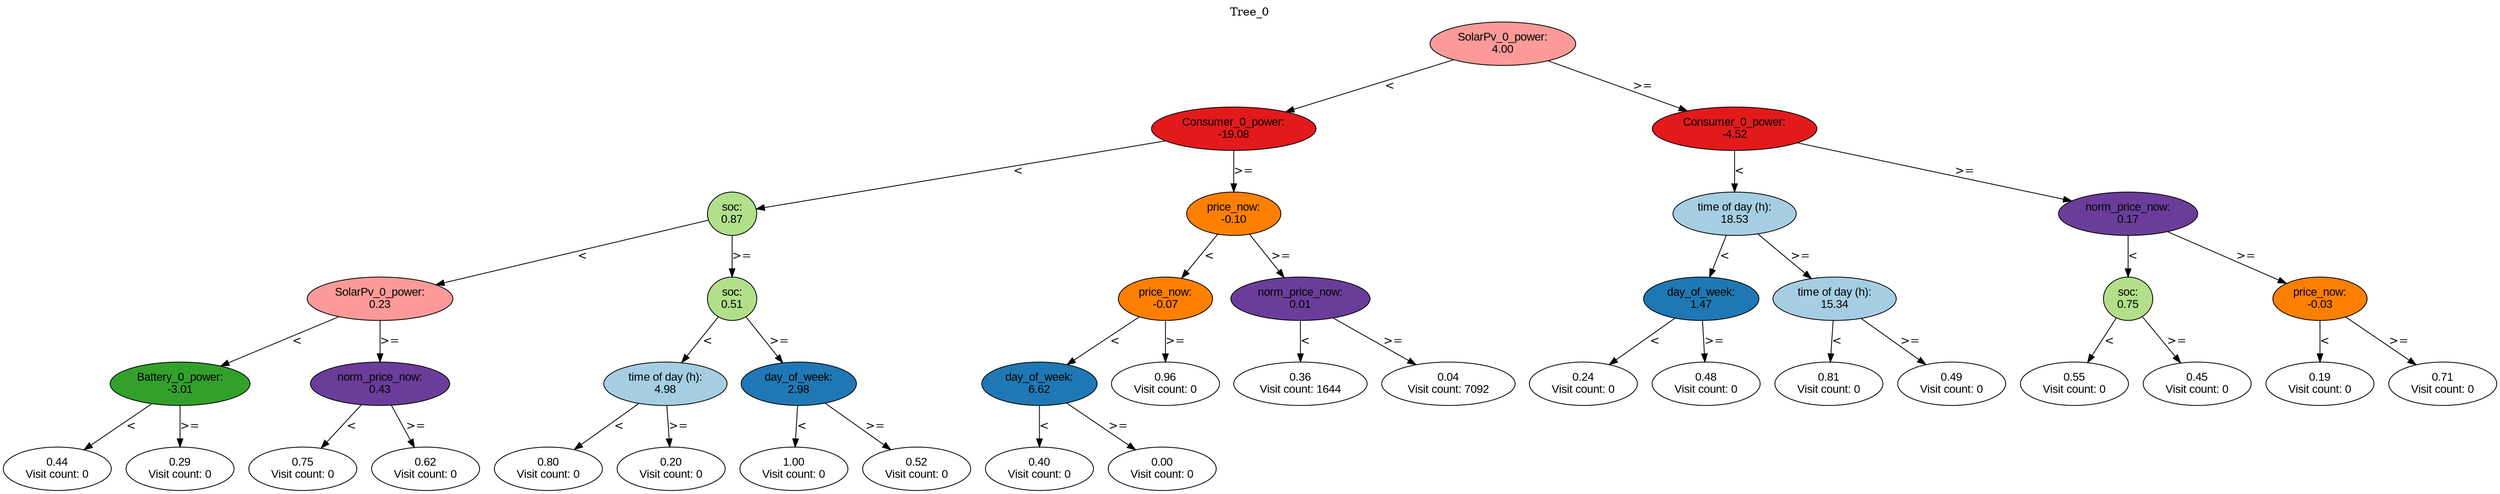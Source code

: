 digraph BST {
    node [fontname="Arial" style=filled colorscheme=paired12];
    0 [ label = "SolarPv_0_power:
4.00" fillcolor=5];
    1 [ label = "Consumer_0_power:
-19.08" fillcolor=6];
    2 [ label = "soc:
0.87" fillcolor=3];
    3 [ label = "SolarPv_0_power:
0.23" fillcolor=5];
    4 [ label = "Battery_0_power:
-3.01" fillcolor=4];
    5 [ label = "0.44
Visit count: 0" fillcolor=white];
    6 [ label = "0.29
Visit count: 0" fillcolor=white];
    7 [ label = "norm_price_now:
0.43" fillcolor=10];
    8 [ label = "0.75
Visit count: 0" fillcolor=white];
    9 [ label = "0.62
Visit count: 0" fillcolor=white];
    10 [ label = "soc:
0.51" fillcolor=3];
    11 [ label = "time of day (h):
4.98" fillcolor=1];
    12 [ label = "0.80
Visit count: 0" fillcolor=white];
    13 [ label = "0.20
Visit count: 0" fillcolor=white];
    14 [ label = "day_of_week:
2.98" fillcolor=2];
    15 [ label = "1.00
Visit count: 0" fillcolor=white];
    16 [ label = "0.52
Visit count: 0" fillcolor=white];
    17 [ label = "price_now:
-0.10" fillcolor=8];
    18 [ label = "price_now:
-0.07" fillcolor=8];
    19 [ label = "day_of_week:
6.62" fillcolor=2];
    20 [ label = "0.40
Visit count: 0" fillcolor=white];
    21 [ label = "0.00
Visit count: 0" fillcolor=white];
    22 [ label = "0.96
Visit count: 0" fillcolor=white];
    23 [ label = "norm_price_now:
0.01" fillcolor=10];
    24 [ label = "0.36
Visit count: 1644" fillcolor=white];
    25 [ label = "0.04
Visit count: 7092" fillcolor=white];
    26 [ label = "Consumer_0_power:
-4.52" fillcolor=6];
    27 [ label = "time of day (h):
18.53" fillcolor=1];
    28 [ label = "day_of_week:
1.47" fillcolor=2];
    29 [ label = "0.24
Visit count: 0" fillcolor=white];
    30 [ label = "0.48
Visit count: 0" fillcolor=white];
    31 [ label = "time of day (h):
15.34" fillcolor=1];
    32 [ label = "0.81
Visit count: 0" fillcolor=white];
    33 [ label = "0.49
Visit count: 0" fillcolor=white];
    34 [ label = "norm_price_now:
0.17" fillcolor=10];
    35 [ label = "soc:
0.75" fillcolor=3];
    36 [ label = "0.55
Visit count: 0" fillcolor=white];
    37 [ label = "0.45
Visit count: 0" fillcolor=white];
    38 [ label = "price_now:
-0.03" fillcolor=8];
    39 [ label = "0.19
Visit count: 0" fillcolor=white];
    40 [ label = "0.71
Visit count: 0" fillcolor=white];

    0  -> 1[ label = "<"];
    0  -> 26[ label = ">="];
    1  -> 2[ label = "<"];
    1  -> 17[ label = ">="];
    2  -> 3[ label = "<"];
    2  -> 10[ label = ">="];
    3  -> 4[ label = "<"];
    3  -> 7[ label = ">="];
    4  -> 5[ label = "<"];
    4  -> 6[ label = ">="];
    7  -> 8[ label = "<"];
    7  -> 9[ label = ">="];
    10  -> 11[ label = "<"];
    10  -> 14[ label = ">="];
    11  -> 12[ label = "<"];
    11  -> 13[ label = ">="];
    14  -> 15[ label = "<"];
    14  -> 16[ label = ">="];
    17  -> 18[ label = "<"];
    17  -> 23[ label = ">="];
    18  -> 19[ label = "<"];
    18  -> 22[ label = ">="];
    19  -> 20[ label = "<"];
    19  -> 21[ label = ">="];
    23  -> 24[ label = "<"];
    23  -> 25[ label = ">="];
    26  -> 27[ label = "<"];
    26  -> 34[ label = ">="];
    27  -> 28[ label = "<"];
    27  -> 31[ label = ">="];
    28  -> 29[ label = "<"];
    28  -> 30[ label = ">="];
    31  -> 32[ label = "<"];
    31  -> 33[ label = ">="];
    34  -> 35[ label = "<"];
    34  -> 38[ label = ">="];
    35  -> 36[ label = "<"];
    35  -> 37[ label = ">="];
    38  -> 39[ label = "<"];
    38  -> 40[ label = ">="];

    labelloc="t";
    label="Tree_0";
}